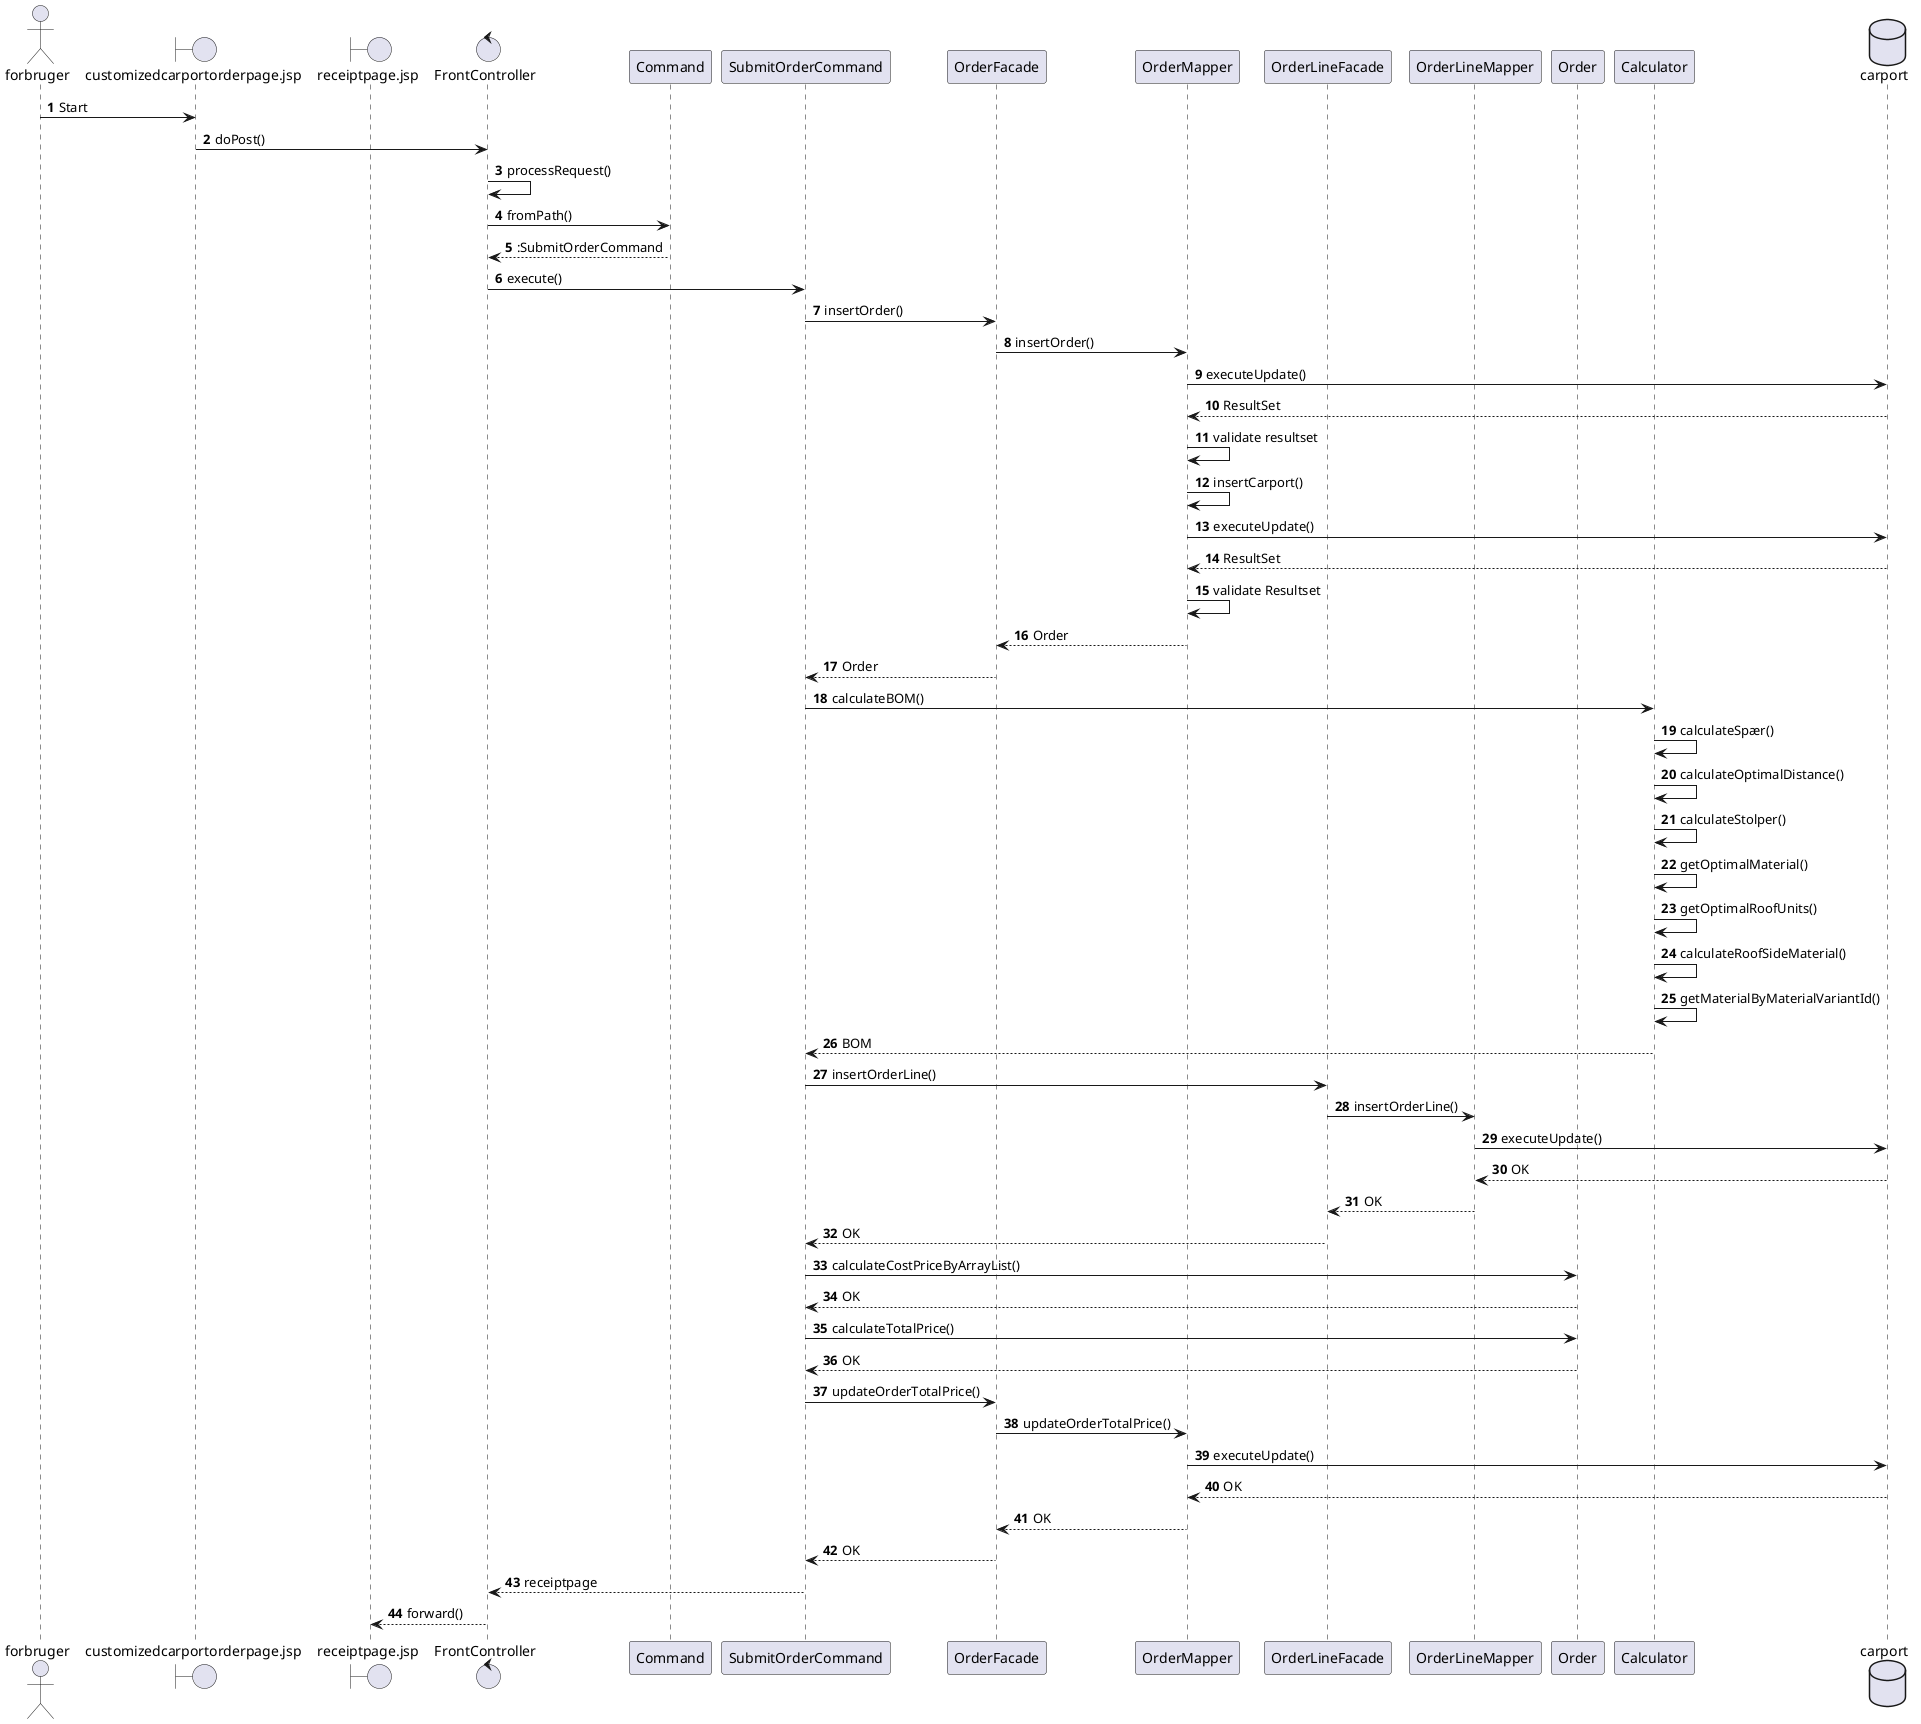 @startuml
'https://plantuml.com/sequence-diagram

autonumber

actor forbruger
boundary customizedcarportorderpage.jsp
boundary receiptpage.jsp
control FrontController
participant Command
participant SubmitOrderCommand
participant OrderFacade
participant OrderMapper
participant OrderLineFacade
participant OrderLineMapper
participant Order
participant Calculator
database carport



forbruger -> customizedcarportorderpage.jsp: Start
customizedcarportorderpage.jsp -> FrontController: doPost()
FrontController -> FrontController: processRequest()
FrontController -> Command: fromPath()
Command --> FrontController: :SubmitOrderCommand
FrontController -> SubmitOrderCommand: execute()
SubmitOrderCommand -> OrderFacade: insertOrder()
OrderFacade -> OrderMapper: insertOrder()
OrderMapper -> carport: executeUpdate()
carport --> OrderMapper: ResultSet
OrderMapper -> OrderMapper: validate resultset
OrderMapper -> OrderMapper: insertCarport()
OrderMapper -> carport: executeUpdate()
carport --> OrderMapper: ResultSet
OrderMapper -> OrderMapper: validate Resultset
OrderMapper --> OrderFacade: Order
OrderFacade --> SubmitOrderCommand: Order
SubmitOrderCommand -> Calculator: calculateBOM()
Calculator -> Calculator: calculateSpær()
Calculator -> Calculator: calculateOptimalDistance()
Calculator -> Calculator: calculateStolper()
Calculator -> Calculator: getOptimalMaterial()
Calculator -> Calculator: getOptimalRoofUnits()
Calculator -> Calculator: calculateRoofSideMaterial()
Calculator -> Calculator: getMaterialByMaterialVariantId()
Calculator --> SubmitOrderCommand: BOM
SubmitOrderCommand -> OrderLineFacade: insertOrderLine()
OrderLineFacade -> OrderLineMapper: insertOrderLine()
OrderLineMapper -> carport: executeUpdate()
carport --> OrderLineMapper: OK
OrderLineMapper --> OrderLineFacade: OK
OrderLineFacade --> SubmitOrderCommand: OK
SubmitOrderCommand -> Order: calculateCostPriceByArrayList()
Order --> SubmitOrderCommand: OK
SubmitOrderCommand -> Order: calculateTotalPrice()
Order --> SubmitOrderCommand: OK
SubmitOrderCommand -> OrderFacade: updateOrderTotalPrice()
OrderFacade -> OrderMapper: updateOrderTotalPrice()
OrderMapper -> carport: executeUpdate()
carport --> OrderMapper: OK
OrderMapper --> OrderFacade: OK
OrderFacade --> SubmitOrderCommand: OK
SubmitOrderCommand --> FrontController: receiptpage
FrontController --> receiptpage.jsp: forward()



@enduml